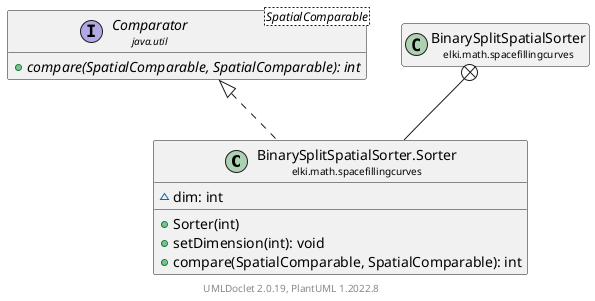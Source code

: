 @startuml
    remove .*\.(Instance|Par|Parameterizer|Factory)$
    set namespaceSeparator none
    hide empty fields
    hide empty methods

    class "<size:14>BinarySplitSpatialSorter.Sorter\n<size:10>elki.math.spacefillingcurves" as elki.math.spacefillingcurves.BinarySplitSpatialSorter.Sorter [[BinarySplitSpatialSorter.Sorter.html]] {
        ~dim: int
        +Sorter(int)
        +setDimension(int): void
        +compare(SpatialComparable, SpatialComparable): int
    }

    interface "<size:14>Comparator\n<size:10>java.util" as java.util.Comparator<SpatialComparable> {
        {abstract} +compare(SpatialComparable, SpatialComparable): int
    }
    class "<size:14>BinarySplitSpatialSorter\n<size:10>elki.math.spacefillingcurves" as elki.math.spacefillingcurves.BinarySplitSpatialSorter [[BinarySplitSpatialSorter.html]]

    java.util.Comparator <|.. elki.math.spacefillingcurves.BinarySplitSpatialSorter.Sorter
    elki.math.spacefillingcurves.BinarySplitSpatialSorter +-- elki.math.spacefillingcurves.BinarySplitSpatialSorter.Sorter

    center footer UMLDoclet 2.0.19, PlantUML 1.2022.8
@enduml
